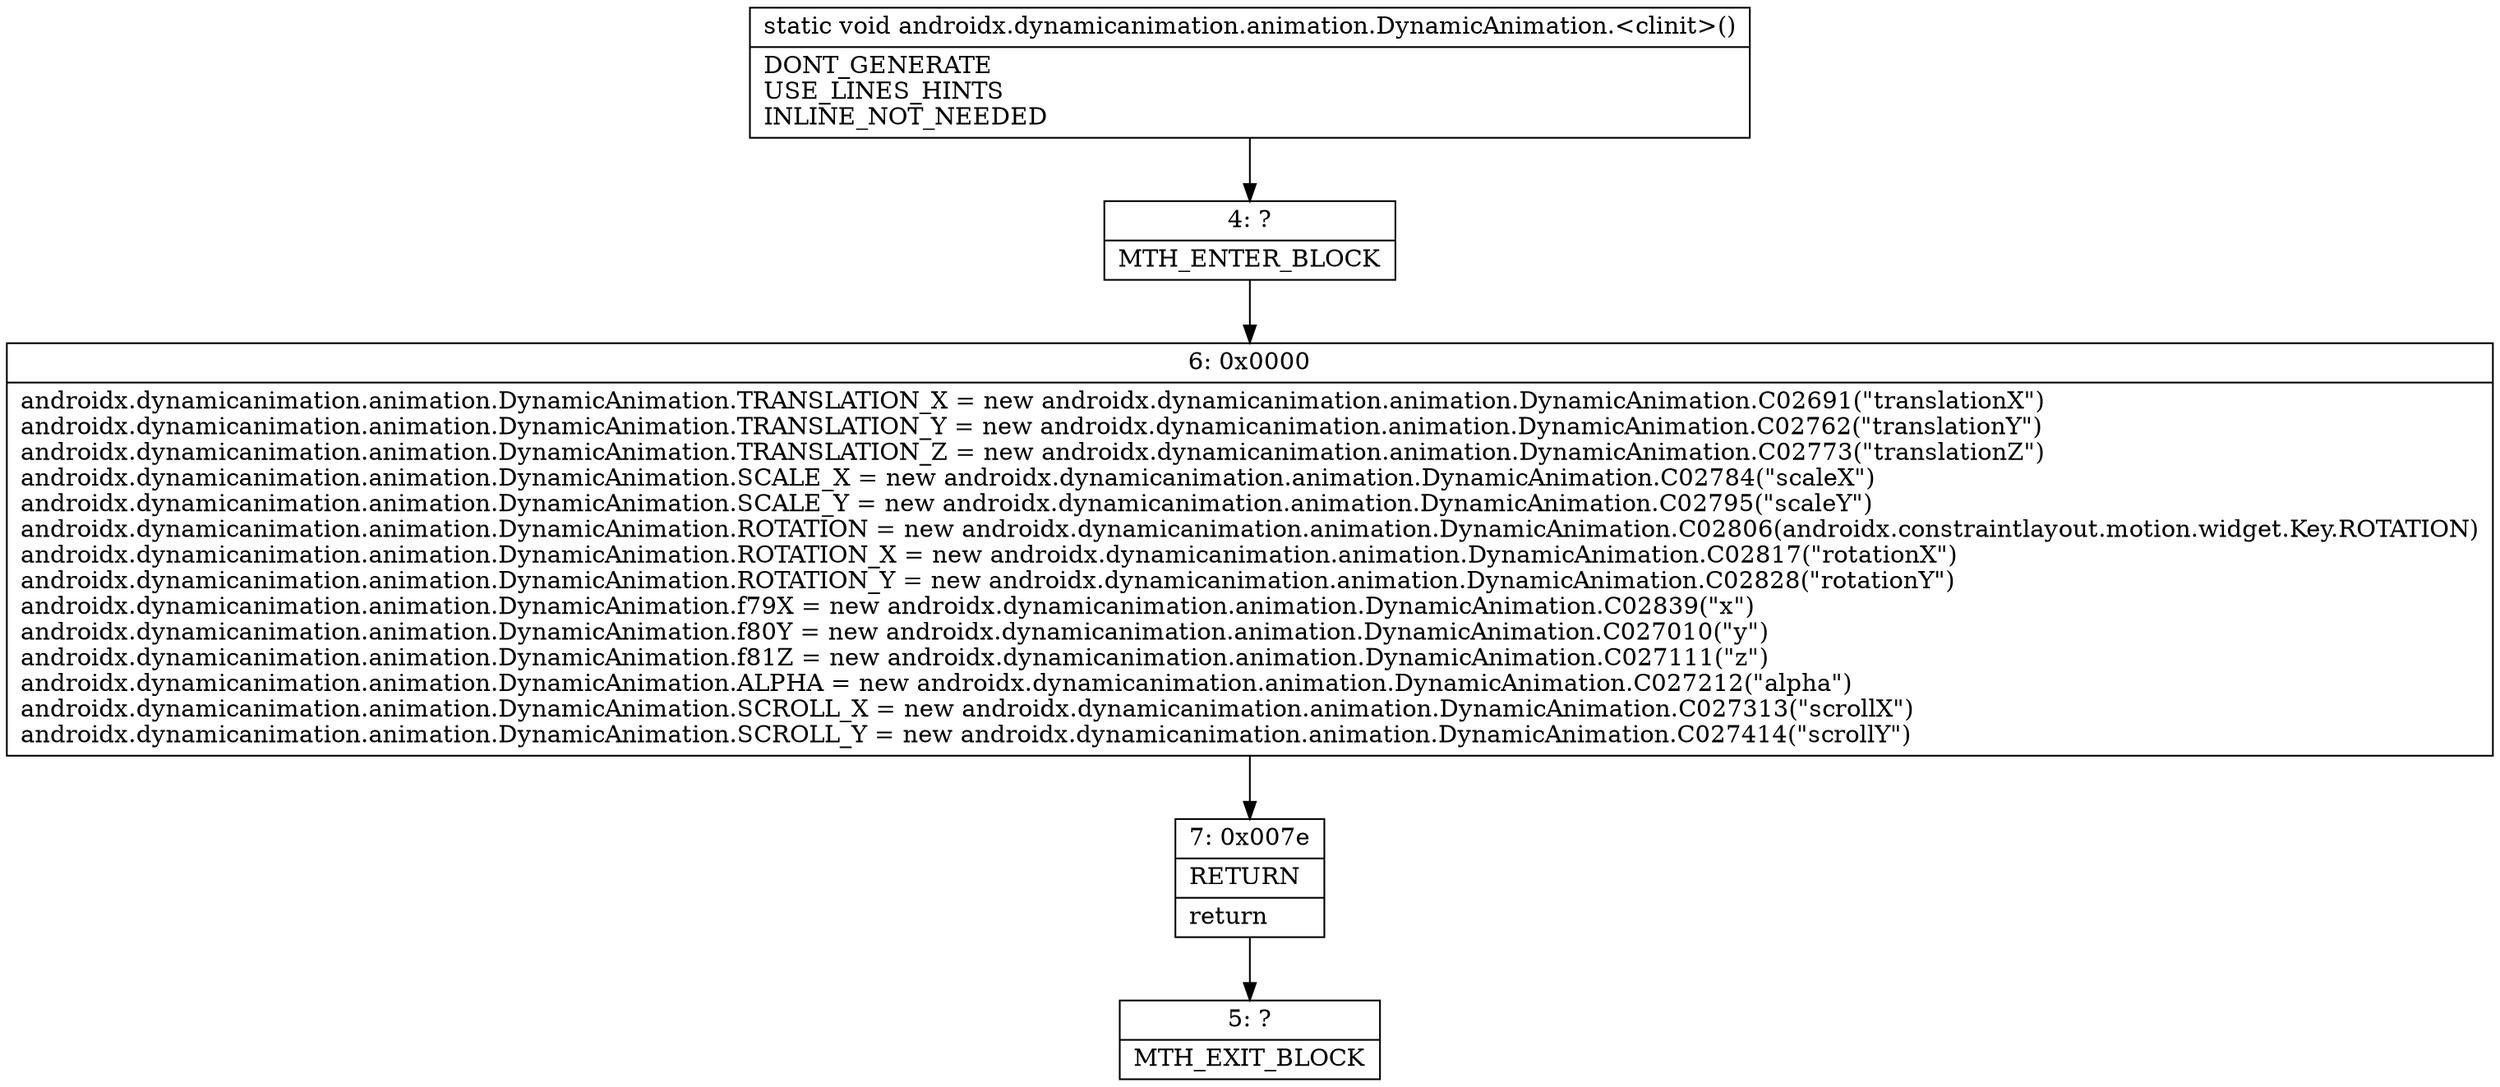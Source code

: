 digraph "CFG forandroidx.dynamicanimation.animation.DynamicAnimation.\<clinit\>()V" {
Node_4 [shape=record,label="{4\:\ ?|MTH_ENTER_BLOCK\l}"];
Node_6 [shape=record,label="{6\:\ 0x0000|androidx.dynamicanimation.animation.DynamicAnimation.TRANSLATION_X = new androidx.dynamicanimation.animation.DynamicAnimation.C02691(\"translationX\")\landroidx.dynamicanimation.animation.DynamicAnimation.TRANSLATION_Y = new androidx.dynamicanimation.animation.DynamicAnimation.C02762(\"translationY\")\landroidx.dynamicanimation.animation.DynamicAnimation.TRANSLATION_Z = new androidx.dynamicanimation.animation.DynamicAnimation.C02773(\"translationZ\")\landroidx.dynamicanimation.animation.DynamicAnimation.SCALE_X = new androidx.dynamicanimation.animation.DynamicAnimation.C02784(\"scaleX\")\landroidx.dynamicanimation.animation.DynamicAnimation.SCALE_Y = new androidx.dynamicanimation.animation.DynamicAnimation.C02795(\"scaleY\")\landroidx.dynamicanimation.animation.DynamicAnimation.ROTATION = new androidx.dynamicanimation.animation.DynamicAnimation.C02806(androidx.constraintlayout.motion.widget.Key.ROTATION)\landroidx.dynamicanimation.animation.DynamicAnimation.ROTATION_X = new androidx.dynamicanimation.animation.DynamicAnimation.C02817(\"rotationX\")\landroidx.dynamicanimation.animation.DynamicAnimation.ROTATION_Y = new androidx.dynamicanimation.animation.DynamicAnimation.C02828(\"rotationY\")\landroidx.dynamicanimation.animation.DynamicAnimation.f79X = new androidx.dynamicanimation.animation.DynamicAnimation.C02839(\"x\")\landroidx.dynamicanimation.animation.DynamicAnimation.f80Y = new androidx.dynamicanimation.animation.DynamicAnimation.C027010(\"y\")\landroidx.dynamicanimation.animation.DynamicAnimation.f81Z = new androidx.dynamicanimation.animation.DynamicAnimation.C027111(\"z\")\landroidx.dynamicanimation.animation.DynamicAnimation.ALPHA = new androidx.dynamicanimation.animation.DynamicAnimation.C027212(\"alpha\")\landroidx.dynamicanimation.animation.DynamicAnimation.SCROLL_X = new androidx.dynamicanimation.animation.DynamicAnimation.C027313(\"scrollX\")\landroidx.dynamicanimation.animation.DynamicAnimation.SCROLL_Y = new androidx.dynamicanimation.animation.DynamicAnimation.C027414(\"scrollY\")\l}"];
Node_7 [shape=record,label="{7\:\ 0x007e|RETURN\l|return\l}"];
Node_5 [shape=record,label="{5\:\ ?|MTH_EXIT_BLOCK\l}"];
MethodNode[shape=record,label="{static void androidx.dynamicanimation.animation.DynamicAnimation.\<clinit\>()  | DONT_GENERATE\lUSE_LINES_HINTS\lINLINE_NOT_NEEDED\l}"];
MethodNode -> Node_4;Node_4 -> Node_6;
Node_6 -> Node_7;
Node_7 -> Node_5;
}

